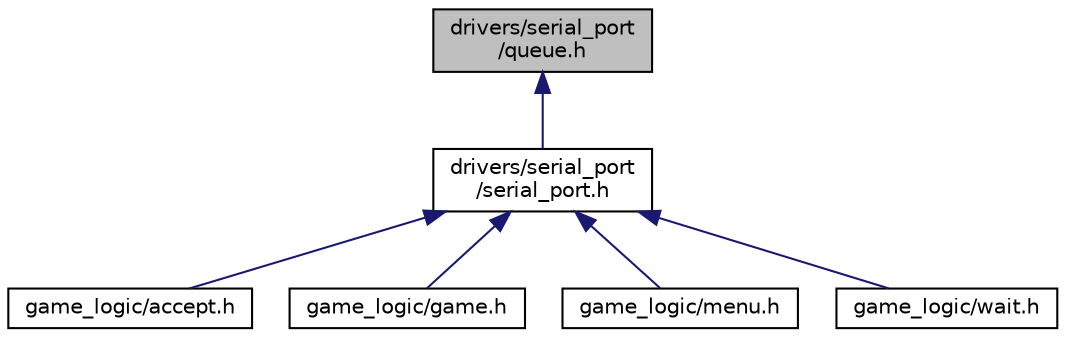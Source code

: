 digraph "drivers/serial_port/queue.h"
{
 // LATEX_PDF_SIZE
  edge [fontname="Helvetica",fontsize="10",labelfontname="Helvetica",labelfontsize="10"];
  node [fontname="Helvetica",fontsize="10",shape=record];
  Node1 [label="drivers/serial_port\l/queue.h",height=0.2,width=0.4,color="black", fillcolor="grey75", style="filled", fontcolor="black",tooltip="Functions and structures for handling a queue data structure."];
  Node1 -> Node2 [dir="back",color="midnightblue",fontsize="10",style="solid"];
  Node2 [label="drivers/serial_port\l/serial_port.h",height=0.2,width=0.4,color="black", fillcolor="white", style="filled",URL="$serial__port_8h_source.html",tooltip=" "];
  Node2 -> Node3 [dir="back",color="midnightblue",fontsize="10",style="solid"];
  Node3 [label="game_logic/accept.h",height=0.2,width=0.4,color="black", fillcolor="white", style="filled",URL="$accept_8h.html",tooltip="Functions and structures for handling user acceptance of invites."];
  Node2 -> Node4 [dir="back",color="midnightblue",fontsize="10",style="solid"];
  Node4 [label="game_logic/game.h",height=0.2,width=0.4,color="black", fillcolor="white", style="filled",URL="$game_8h.html",tooltip="Functions and structures for handling game logic."];
  Node2 -> Node5 [dir="back",color="midnightblue",fontsize="10",style="solid"];
  Node5 [label="game_logic/menu.h",height=0.2,width=0.4,color="black", fillcolor="white", style="filled",URL="$menu_8h.html",tooltip="Functions and structures for handling the game menu."];
  Node2 -> Node6 [dir="back",color="midnightblue",fontsize="10",style="solid"];
  Node6 [label="game_logic/wait.h",height=0.2,width=0.4,color="black", fillcolor="white", style="filled",URL="$wait_8h.html",tooltip="Functions and structures for handling the waiting screen."];
}

